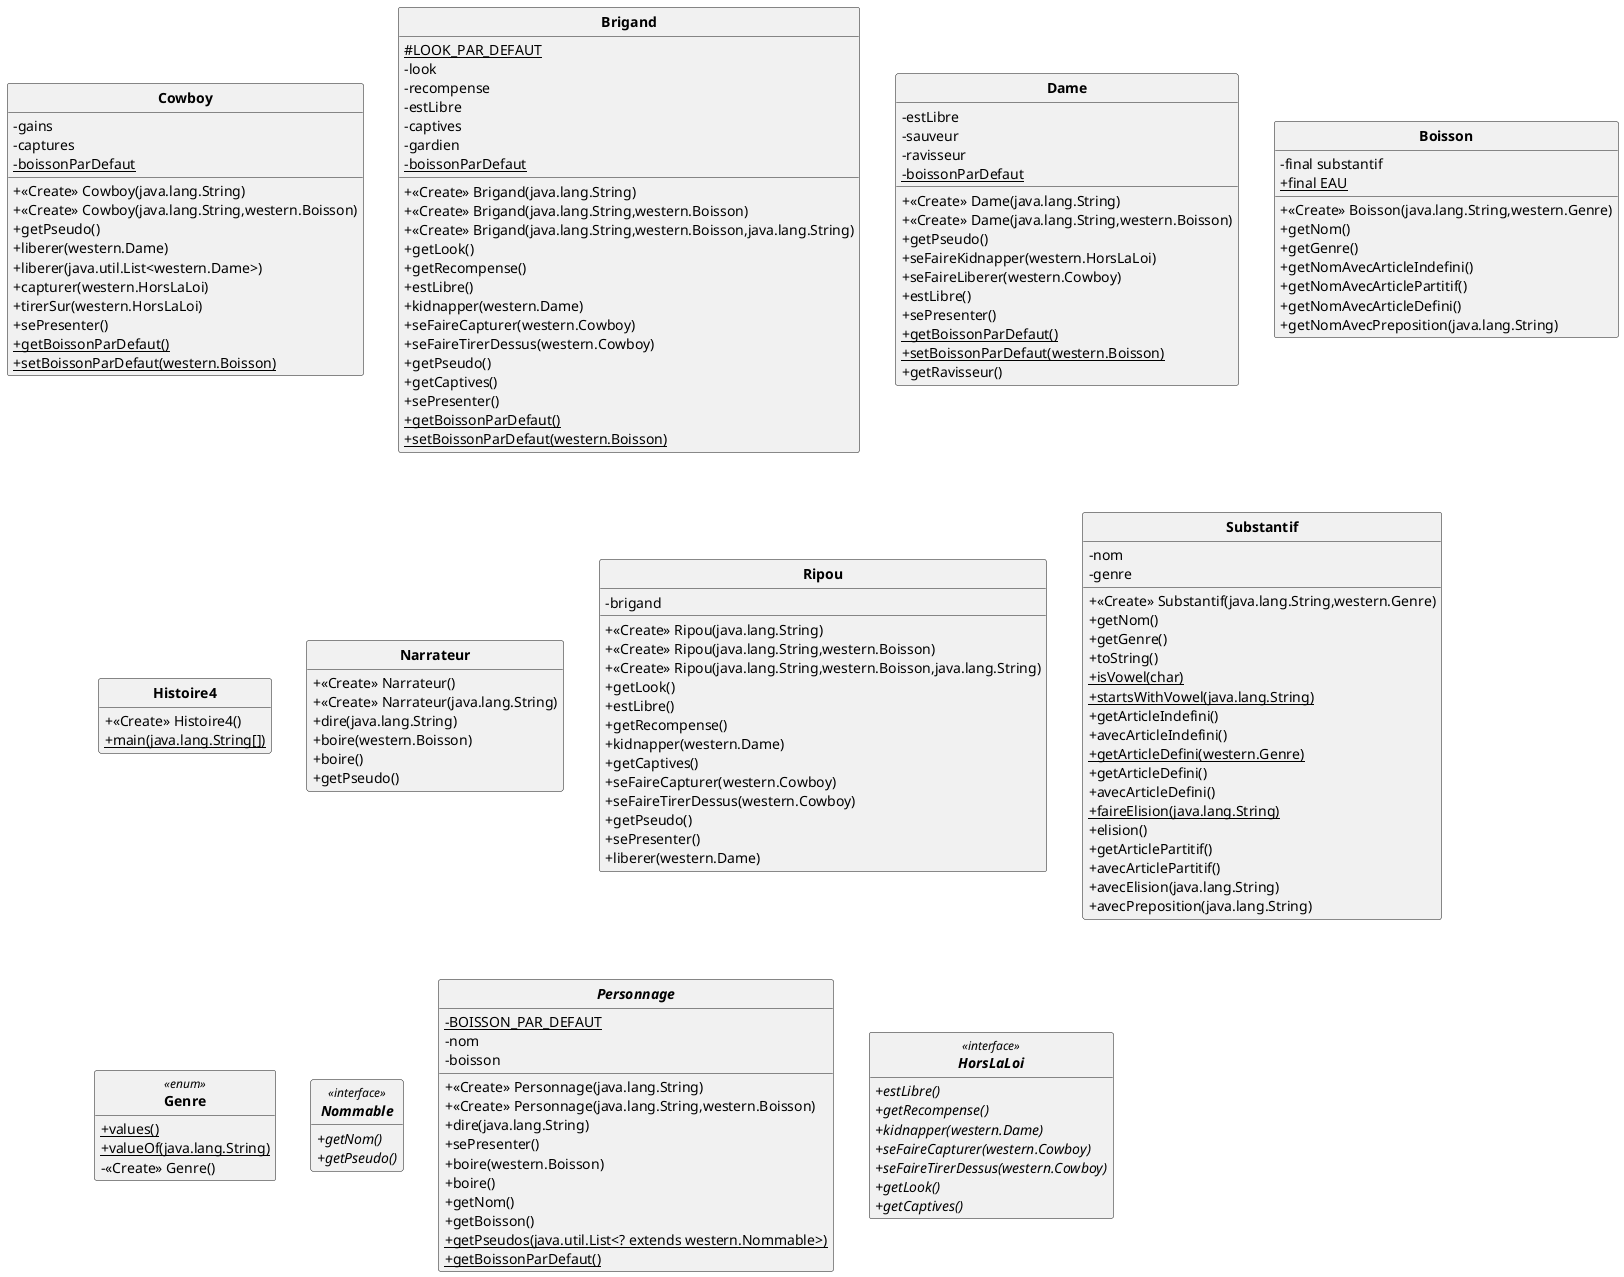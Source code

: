 @startuml
'https://plantuml.com/class-diagram 
skinparam classAttributeIconSize 0 
skinparam classFontStyle Bold
skinparam style strictuml
hide empty members
class Cowboy{ 
- gains
- captures
+ <<Create>> Cowboy(java.lang.String)
+ <<Create>> Cowboy(java.lang.String,western.Boisson)
+ getPseudo()
+ liberer(western.Dame)
+ liberer(java.util.List<western.Dame>)
+ capturer(western.HorsLaLoi)
+ tirerSur(western.HorsLaLoi)
+ sePresenter()
- {static} boissonParDefaut
+ {static} getBoissonParDefaut()
+ {static} setBoissonParDefaut(western.Boisson)

 } 
class Brigand{ 
# {static} LOOK_PAR_DEFAUT
- look
- recompense
- estLibre
- captives
- gardien
+ <<Create>> Brigand(java.lang.String)
+ <<Create>> Brigand(java.lang.String,western.Boisson)
+ <<Create>> Brigand(java.lang.String,western.Boisson,java.lang.String)
+ getLook()
+ getRecompense()
+ estLibre()
+ kidnapper(western.Dame)
+ seFaireCapturer(western.Cowboy)
+ seFaireTirerDessus(western.Cowboy)
+ getPseudo()
+ getCaptives()
+ sePresenter()
- {static} boissonParDefaut
+ {static} getBoissonParDefaut()
+ {static} setBoissonParDefaut(western.Boisson)

 } 
class Dame{ 
- estLibre
- sauveur
- ravisseur
+ <<Create>> Dame(java.lang.String)
+ <<Create>> Dame(java.lang.String,western.Boisson)
+ getPseudo()
+ seFaireKidnapper(western.HorsLaLoi)
+ seFaireLiberer(western.Cowboy)
+ estLibre()
+ sePresenter()
- {static} boissonParDefaut
+ {static} getBoissonParDefaut()
+ {static} setBoissonParDefaut(western.Boisson)
+ getRavisseur()

 } 
class Boisson{ 
- final substantif
+ {static} final EAU
+ <<Create>> Boisson(java.lang.String,western.Genre)
+ getNom()
+ getGenre()
+ getNomAvecArticleIndefini()
+ getNomAvecArticlePartitif()
+ getNomAvecArticleDefini()
+ getNomAvecPreposition(java.lang.String)

 } 
class Histoire4{ 
+ <<Create>> Histoire4()
+ {static} main(java.lang.String[])

 } 
class Narrateur{ 
+ <<Create>> Narrateur()
+ <<Create>> Narrateur(java.lang.String)
+ dire(java.lang.String)
+ boire(western.Boisson)
+ boire()
+ getPseudo()

 } 
class Ripou{ 
- brigand
+ <<Create>> Ripou(java.lang.String)
+ <<Create>> Ripou(java.lang.String,western.Boisson)
+ <<Create>> Ripou(java.lang.String,western.Boisson,java.lang.String)
+ getLook()
+ estLibre()
+ getRecompense()
+ kidnapper(western.Dame)
+ getCaptives()
+ seFaireCapturer(western.Cowboy)
+ seFaireTirerDessus(western.Cowboy)
+ getPseudo()
+ sePresenter()
+ liberer(western.Dame)

 } 
class Substantif{ 
- nom
- genre
+ <<Create>> Substantif(java.lang.String,western.Genre)
+ getNom()
+ getGenre()
+ toString()
+ {static} isVowel(char)
+ {static} startsWithVowel(java.lang.String)
+ getArticleIndefini()
+ avecArticleIndefini()
+ {static} getArticleDefini(western.Genre)
+ getArticleDefini()
+ avecArticleDefini()
+ {static} faireElision(java.lang.String)
+ elision()
+ getArticlePartitif()
+ avecArticlePartitif()
+ avecElision(java.lang.String)
+ avecPreposition(java.lang.String)

 } 
enum Genre <<enum>> { 
+ {static} values()
+ {static} valueOf(java.lang.String)
- <<Create>> Genre()

 } 
interface Nommable <<interface>> { 
+ {abstract} getNom()
+ {abstract} getPseudo()

 } 
abstract class Personnage{ 
- {static} BOISSON_PAR_DEFAUT
- nom
- boisson
+ <<Create>> Personnage(java.lang.String)
+ <<Create>> Personnage(java.lang.String,western.Boisson)
+ dire(java.lang.String)
+ sePresenter()
+ boire(western.Boisson)
+ boire()
+ getNom()
+ getBoisson()
+ {static} getPseudos(java.util.List<? extends western.Nommable>)
+ {static} getBoissonParDefaut()

 } 
interface HorsLaLoi <<interface>> { 
+ {abstract} estLibre()
+ {abstract} getRecompense()
+ {abstract} kidnapper(western.Dame)
+ {abstract} seFaireCapturer(western.Cowboy)
+ {abstract} seFaireTirerDessus(western.Cowboy)
+ {abstract} getLook()
+ {abstract} getCaptives()

 } 
@enduml
